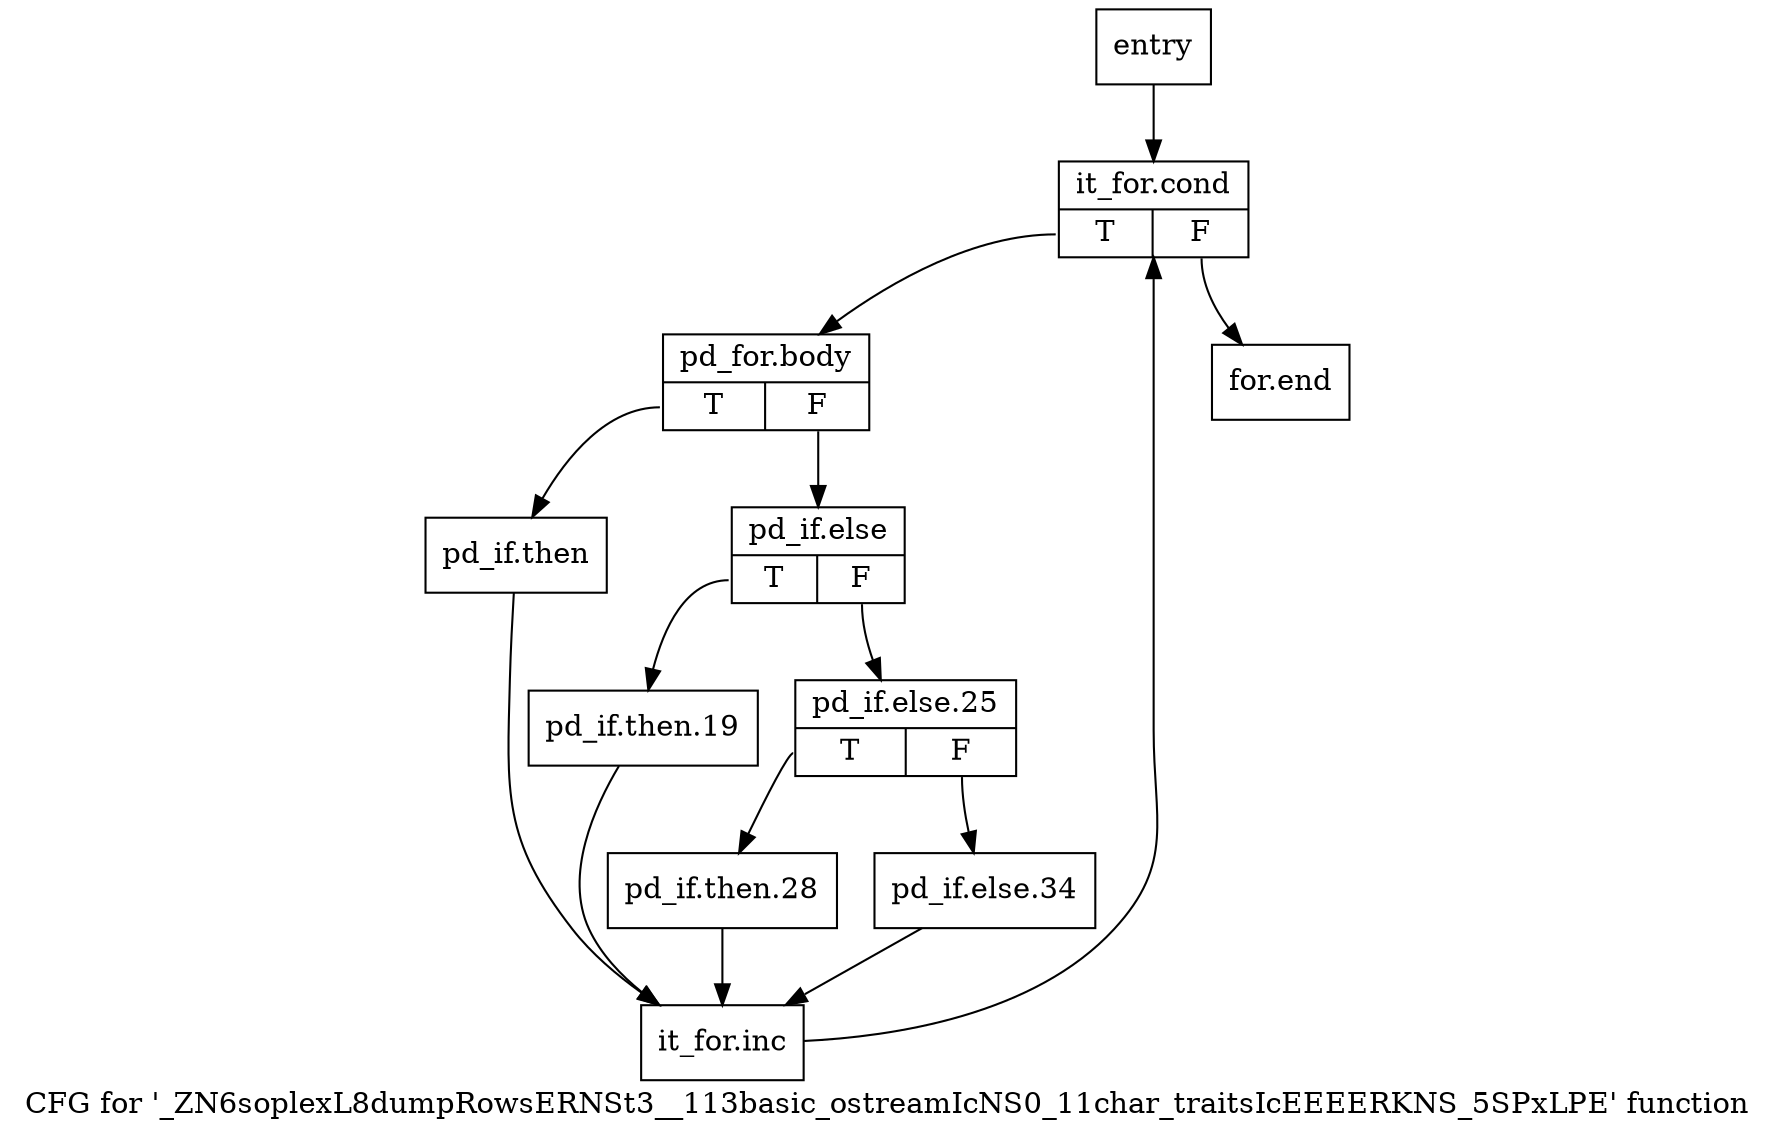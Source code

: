 digraph "CFG for '_ZN6soplexL8dumpRowsERNSt3__113basic_ostreamIcNS0_11char_traitsIcEEEERKNS_5SPxLPE' function" {
	label="CFG for '_ZN6soplexL8dumpRowsERNSt3__113basic_ostreamIcNS0_11char_traitsIcEEEERKNS_5SPxLPE' function";

	Node0x283fd90 [shape=record,label="{entry}"];
	Node0x283fd90 -> Node0x283fde0;
	Node0x283fde0 [shape=record,label="{it_for.cond|{<s0>T|<s1>F}}"];
	Node0x283fde0:s0 -> Node0x283fe30;
	Node0x283fde0:s1 -> Node0x2840880;
	Node0x283fe30 [shape=record,label="{pd_for.body|{<s0>T|<s1>F}}"];
	Node0x283fe30:s0 -> Node0x283fe80;
	Node0x283fe30:s1 -> Node0x283fed0;
	Node0x283fe80 [shape=record,label="{pd_if.then}"];
	Node0x283fe80 -> Node0x2840830;
	Node0x283fed0 [shape=record,label="{pd_if.else|{<s0>T|<s1>F}}"];
	Node0x283fed0:s0 -> Node0x283ff20;
	Node0x283fed0:s1 -> Node0x283ff70;
	Node0x283ff20 [shape=record,label="{pd_if.then.19}"];
	Node0x283ff20 -> Node0x2840830;
	Node0x283ff70 [shape=record,label="{pd_if.else.25|{<s0>T|<s1>F}}"];
	Node0x283ff70:s0 -> Node0x2840790;
	Node0x283ff70:s1 -> Node0x28407e0;
	Node0x2840790 [shape=record,label="{pd_if.then.28}"];
	Node0x2840790 -> Node0x2840830;
	Node0x28407e0 [shape=record,label="{pd_if.else.34}"];
	Node0x28407e0 -> Node0x2840830;
	Node0x2840830 [shape=record,label="{it_for.inc}"];
	Node0x2840830 -> Node0x283fde0;
	Node0x2840880 [shape=record,label="{for.end}"];
}
